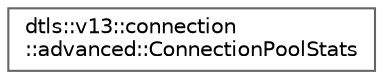 digraph "Graphical Class Hierarchy"
{
 // LATEX_PDF_SIZE
  bgcolor="transparent";
  edge [fontname=Helvetica,fontsize=10,labelfontname=Helvetica,labelfontsize=10];
  node [fontname=Helvetica,fontsize=10,shape=box,height=0.2,width=0.4];
  rankdir="LR";
  Node0 [id="Node000000",label="dtls::v13::connection\l::advanced::ConnectionPoolStats",height=0.2,width=0.4,color="grey40", fillcolor="white", style="filled",URL="$structdtls_1_1v13_1_1connection_1_1advanced_1_1ConnectionPoolStats.html",tooltip="Connection pool statistics."];
}

